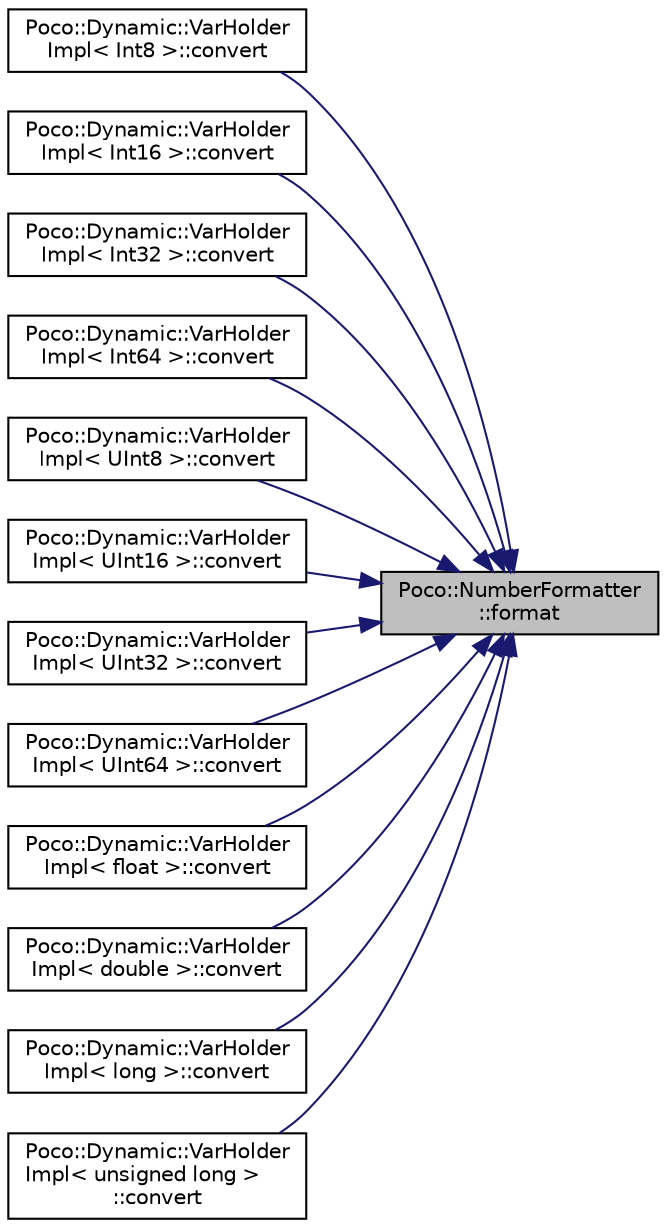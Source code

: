 digraph "Poco::NumberFormatter::format"
{
 // LATEX_PDF_SIZE
  edge [fontname="Helvetica",fontsize="10",labelfontname="Helvetica",labelfontsize="10"];
  node [fontname="Helvetica",fontsize="10",shape=record];
  rankdir="RL";
  Node1 [label="Poco::NumberFormatter\l::format",height=0.2,width=0.4,color="black", fillcolor="grey75", style="filled", fontcolor="black",tooltip=" "];
  Node1 -> Node2 [dir="back",color="midnightblue",fontsize="10",style="solid"];
  Node2 [label="Poco::Dynamic::VarHolder\lImpl\< Int8 \>::convert",height=0.2,width=0.4,color="black", fillcolor="white", style="filled",URL="$classPoco_1_1Dynamic_1_1VarHolderImpl_3_01Int8_01_4.html#aace5a0d769a0f821e3a5b27334699004",tooltip=" "];
  Node1 -> Node3 [dir="back",color="midnightblue",fontsize="10",style="solid"];
  Node3 [label="Poco::Dynamic::VarHolder\lImpl\< Int16 \>::convert",height=0.2,width=0.4,color="black", fillcolor="white", style="filled",URL="$classPoco_1_1Dynamic_1_1VarHolderImpl_3_01Int16_01_4.html#af8f5620d43bcc816ed9a3cc50e2c71fb",tooltip=" "];
  Node1 -> Node4 [dir="back",color="midnightblue",fontsize="10",style="solid"];
  Node4 [label="Poco::Dynamic::VarHolder\lImpl\< Int32 \>::convert",height=0.2,width=0.4,color="black", fillcolor="white", style="filled",URL="$classPoco_1_1Dynamic_1_1VarHolderImpl_3_01Int32_01_4.html#aa61045e0f74396c322ce933126e6dacc",tooltip=" "];
  Node1 -> Node5 [dir="back",color="midnightblue",fontsize="10",style="solid"];
  Node5 [label="Poco::Dynamic::VarHolder\lImpl\< Int64 \>::convert",height=0.2,width=0.4,color="black", fillcolor="white", style="filled",URL="$classPoco_1_1Dynamic_1_1VarHolderImpl_3_01Int64_01_4.html#a182dd90e0f5e164483c7902eeceb1ba7",tooltip=" "];
  Node1 -> Node6 [dir="back",color="midnightblue",fontsize="10",style="solid"];
  Node6 [label="Poco::Dynamic::VarHolder\lImpl\< UInt8 \>::convert",height=0.2,width=0.4,color="black", fillcolor="white", style="filled",URL="$classPoco_1_1Dynamic_1_1VarHolderImpl_3_01UInt8_01_4.html#ae5d48e1c8a2dc40d09cc1d65701bbe8c",tooltip=" "];
  Node1 -> Node7 [dir="back",color="midnightblue",fontsize="10",style="solid"];
  Node7 [label="Poco::Dynamic::VarHolder\lImpl\< UInt16 \>::convert",height=0.2,width=0.4,color="black", fillcolor="white", style="filled",URL="$classPoco_1_1Dynamic_1_1VarHolderImpl_3_01UInt16_01_4.html#a3478003ebbbae3fcabdcb91b5f6d86dc",tooltip=" "];
  Node1 -> Node8 [dir="back",color="midnightblue",fontsize="10",style="solid"];
  Node8 [label="Poco::Dynamic::VarHolder\lImpl\< UInt32 \>::convert",height=0.2,width=0.4,color="black", fillcolor="white", style="filled",URL="$classPoco_1_1Dynamic_1_1VarHolderImpl_3_01UInt32_01_4.html#a77db91b8c37f8aa9eac2182608e4bed8",tooltip=" "];
  Node1 -> Node9 [dir="back",color="midnightblue",fontsize="10",style="solid"];
  Node9 [label="Poco::Dynamic::VarHolder\lImpl\< UInt64 \>::convert",height=0.2,width=0.4,color="black", fillcolor="white", style="filled",URL="$classPoco_1_1Dynamic_1_1VarHolderImpl_3_01UInt64_01_4.html#a198a4099ef1dada9007b3b7efb936001",tooltip=" "];
  Node1 -> Node10 [dir="back",color="midnightblue",fontsize="10",style="solid"];
  Node10 [label="Poco::Dynamic::VarHolder\lImpl\< float \>::convert",height=0.2,width=0.4,color="black", fillcolor="white", style="filled",URL="$classPoco_1_1Dynamic_1_1VarHolderImpl_3_01float_01_4.html#af24289ee7d530a11da0072e0d52a1b5c",tooltip=" "];
  Node1 -> Node11 [dir="back",color="midnightblue",fontsize="10",style="solid"];
  Node11 [label="Poco::Dynamic::VarHolder\lImpl\< double \>::convert",height=0.2,width=0.4,color="black", fillcolor="white", style="filled",URL="$classPoco_1_1Dynamic_1_1VarHolderImpl_3_01double_01_4.html#a756b14bb584d577b96948342a0238214",tooltip=" "];
  Node1 -> Node12 [dir="back",color="midnightblue",fontsize="10",style="solid"];
  Node12 [label="Poco::Dynamic::VarHolder\lImpl\< long \>::convert",height=0.2,width=0.4,color="black", fillcolor="white", style="filled",URL="$classPoco_1_1Dynamic_1_1VarHolderImpl_3_01long_01_4.html#a1ce131d8c9008117a81685beeb810a1e",tooltip=" "];
  Node1 -> Node13 [dir="back",color="midnightblue",fontsize="10",style="solid"];
  Node13 [label="Poco::Dynamic::VarHolder\lImpl\< unsigned long \>\l::convert",height=0.2,width=0.4,color="black", fillcolor="white", style="filled",URL="$classPoco_1_1Dynamic_1_1VarHolderImpl_3_01unsigned_01long_01_4.html#a809d6492df7d358ddfc06703957e9894",tooltip=" "];
}
